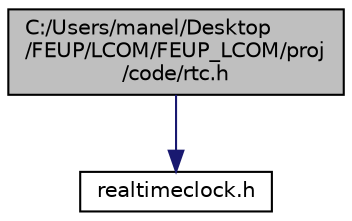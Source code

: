 digraph "C:/Users/manel/Desktop/FEUP/LCOM/FEUP_LCOM/proj/code/rtc.h"
{
 // INTERACTIVE_SVG=YES
 // LATEX_PDF_SIZE
  bgcolor="transparent";
  edge [fontname="Helvetica",fontsize="10",labelfontname="Helvetica",labelfontsize="10"];
  node [fontname="Helvetica",fontsize="10",shape=record];
  Node0 [label="C:/Users/manel/Desktop\l/FEUP/LCOM/FEUP_LCOM/proj\l/code/rtc.h",height=0.2,width=0.4,color="black", fillcolor="grey75", style="filled", fontcolor="black",tooltip=" "];
  Node0 -> Node1 [color="midnightblue",fontsize="10",style="solid"];
  Node1 [label="realtimeclock.h",height=0.2,width=0.4,color="black",URL="$realtimeclock_8h.html",tooltip=" "];
}
